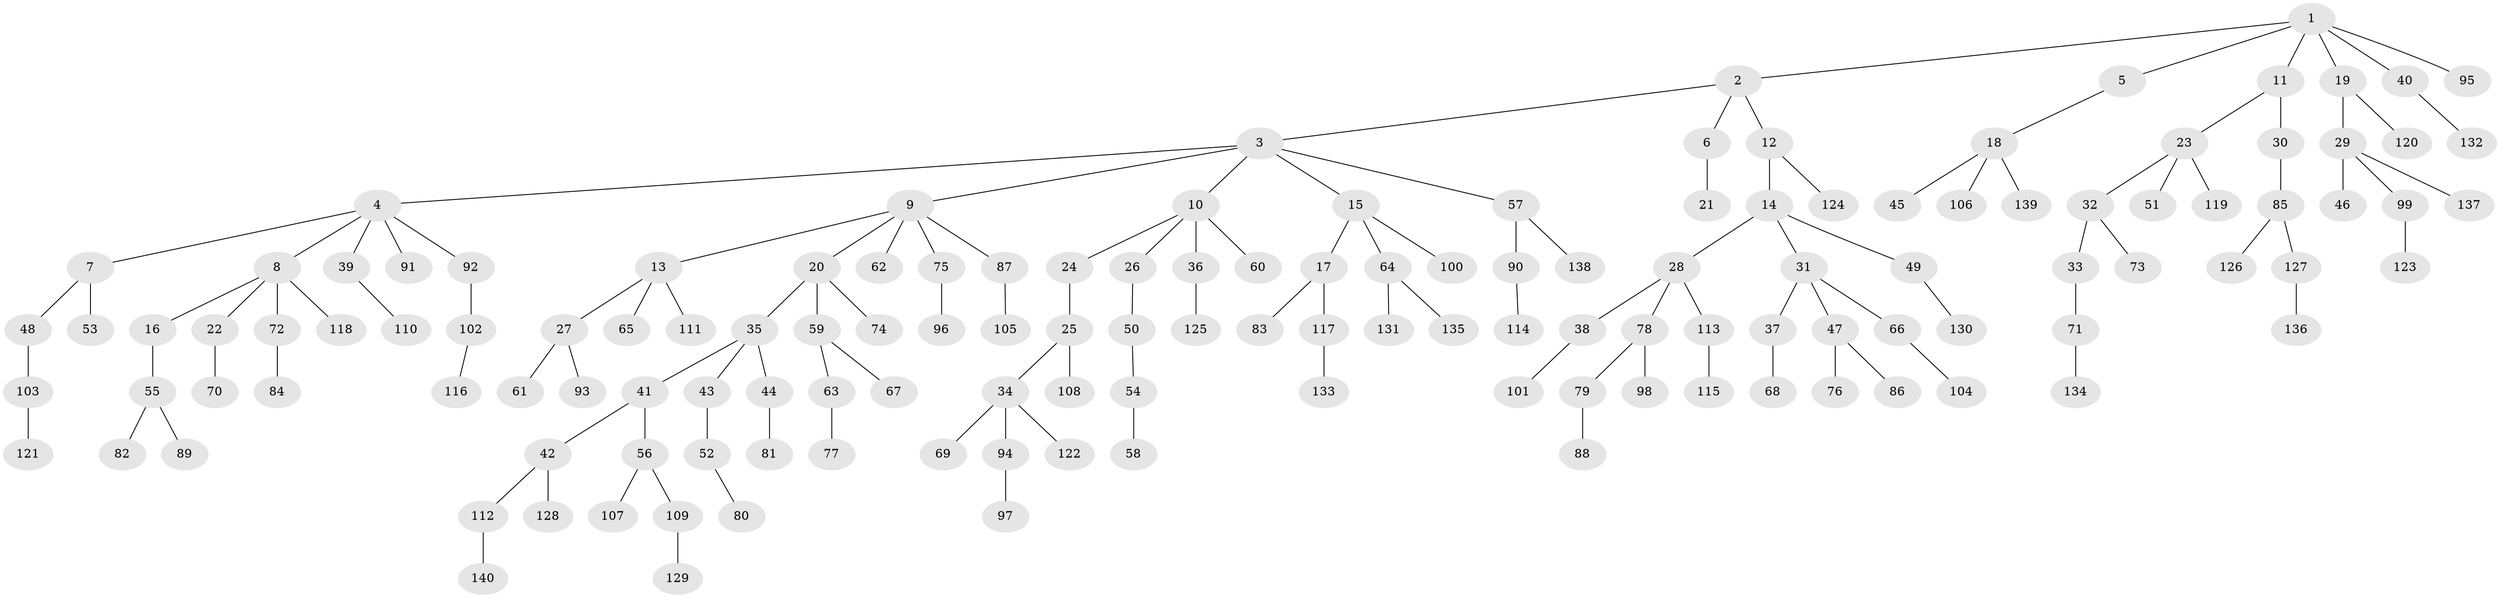 // coarse degree distribution, {8: 0.022222222222222223, 5: 0.044444444444444446, 2: 0.26666666666666666, 4: 0.05555555555555555, 6: 0.011111111111111112, 3: 0.07777777777777778, 1: 0.5222222222222223}
// Generated by graph-tools (version 1.1) at 2025/24/03/03/25 07:24:07]
// undirected, 140 vertices, 139 edges
graph export_dot {
graph [start="1"]
  node [color=gray90,style=filled];
  1;
  2;
  3;
  4;
  5;
  6;
  7;
  8;
  9;
  10;
  11;
  12;
  13;
  14;
  15;
  16;
  17;
  18;
  19;
  20;
  21;
  22;
  23;
  24;
  25;
  26;
  27;
  28;
  29;
  30;
  31;
  32;
  33;
  34;
  35;
  36;
  37;
  38;
  39;
  40;
  41;
  42;
  43;
  44;
  45;
  46;
  47;
  48;
  49;
  50;
  51;
  52;
  53;
  54;
  55;
  56;
  57;
  58;
  59;
  60;
  61;
  62;
  63;
  64;
  65;
  66;
  67;
  68;
  69;
  70;
  71;
  72;
  73;
  74;
  75;
  76;
  77;
  78;
  79;
  80;
  81;
  82;
  83;
  84;
  85;
  86;
  87;
  88;
  89;
  90;
  91;
  92;
  93;
  94;
  95;
  96;
  97;
  98;
  99;
  100;
  101;
  102;
  103;
  104;
  105;
  106;
  107;
  108;
  109;
  110;
  111;
  112;
  113;
  114;
  115;
  116;
  117;
  118;
  119;
  120;
  121;
  122;
  123;
  124;
  125;
  126;
  127;
  128;
  129;
  130;
  131;
  132;
  133;
  134;
  135;
  136;
  137;
  138;
  139;
  140;
  1 -- 2;
  1 -- 5;
  1 -- 11;
  1 -- 19;
  1 -- 40;
  1 -- 95;
  2 -- 3;
  2 -- 6;
  2 -- 12;
  3 -- 4;
  3 -- 9;
  3 -- 10;
  3 -- 15;
  3 -- 57;
  4 -- 7;
  4 -- 8;
  4 -- 39;
  4 -- 91;
  4 -- 92;
  5 -- 18;
  6 -- 21;
  7 -- 48;
  7 -- 53;
  8 -- 16;
  8 -- 22;
  8 -- 72;
  8 -- 118;
  9 -- 13;
  9 -- 20;
  9 -- 62;
  9 -- 75;
  9 -- 87;
  10 -- 24;
  10 -- 26;
  10 -- 36;
  10 -- 60;
  11 -- 23;
  11 -- 30;
  12 -- 14;
  12 -- 124;
  13 -- 27;
  13 -- 65;
  13 -- 111;
  14 -- 28;
  14 -- 31;
  14 -- 49;
  15 -- 17;
  15 -- 64;
  15 -- 100;
  16 -- 55;
  17 -- 83;
  17 -- 117;
  18 -- 45;
  18 -- 106;
  18 -- 139;
  19 -- 29;
  19 -- 120;
  20 -- 35;
  20 -- 59;
  20 -- 74;
  22 -- 70;
  23 -- 32;
  23 -- 51;
  23 -- 119;
  24 -- 25;
  25 -- 34;
  25 -- 108;
  26 -- 50;
  27 -- 61;
  27 -- 93;
  28 -- 38;
  28 -- 78;
  28 -- 113;
  29 -- 46;
  29 -- 99;
  29 -- 137;
  30 -- 85;
  31 -- 37;
  31 -- 47;
  31 -- 66;
  32 -- 33;
  32 -- 73;
  33 -- 71;
  34 -- 69;
  34 -- 94;
  34 -- 122;
  35 -- 41;
  35 -- 43;
  35 -- 44;
  36 -- 125;
  37 -- 68;
  38 -- 101;
  39 -- 110;
  40 -- 132;
  41 -- 42;
  41 -- 56;
  42 -- 112;
  42 -- 128;
  43 -- 52;
  44 -- 81;
  47 -- 76;
  47 -- 86;
  48 -- 103;
  49 -- 130;
  50 -- 54;
  52 -- 80;
  54 -- 58;
  55 -- 82;
  55 -- 89;
  56 -- 107;
  56 -- 109;
  57 -- 90;
  57 -- 138;
  59 -- 63;
  59 -- 67;
  63 -- 77;
  64 -- 131;
  64 -- 135;
  66 -- 104;
  71 -- 134;
  72 -- 84;
  75 -- 96;
  78 -- 79;
  78 -- 98;
  79 -- 88;
  85 -- 126;
  85 -- 127;
  87 -- 105;
  90 -- 114;
  92 -- 102;
  94 -- 97;
  99 -- 123;
  102 -- 116;
  103 -- 121;
  109 -- 129;
  112 -- 140;
  113 -- 115;
  117 -- 133;
  127 -- 136;
}
